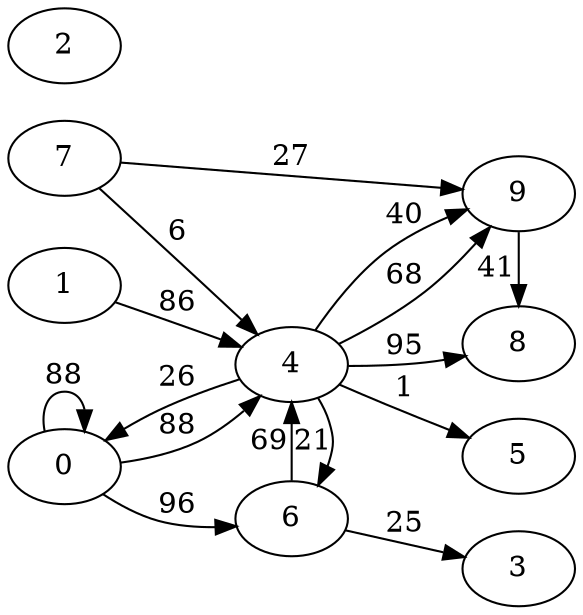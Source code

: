 digraph G {
ranksep = "equally";
rankdir = LR;
{rank = same; 0; };
{rank = same; 6; 4; };
{rank = same; 3; 9; 5; 8; };
{rank = same; };
{rank = same; 1; };
{rank = same; };
{rank = same; 2; };
{rank = same; 7; };
{rank = same; };
0->6[label="96"];
0->4[label="88"];
0->0[label="88"];
6->3[label="25"];
6->4[label="69"];
4->9[label="40"];
4->6[label="21"];
4->5[label="1"];
4->0[label="26"];
4->9[label="68"];
4->8[label="95"];
3
9->8[label="41"];
5
8
1->4[label="86"];
2
7->4[label="6"];
7->9[label="27"];
}
